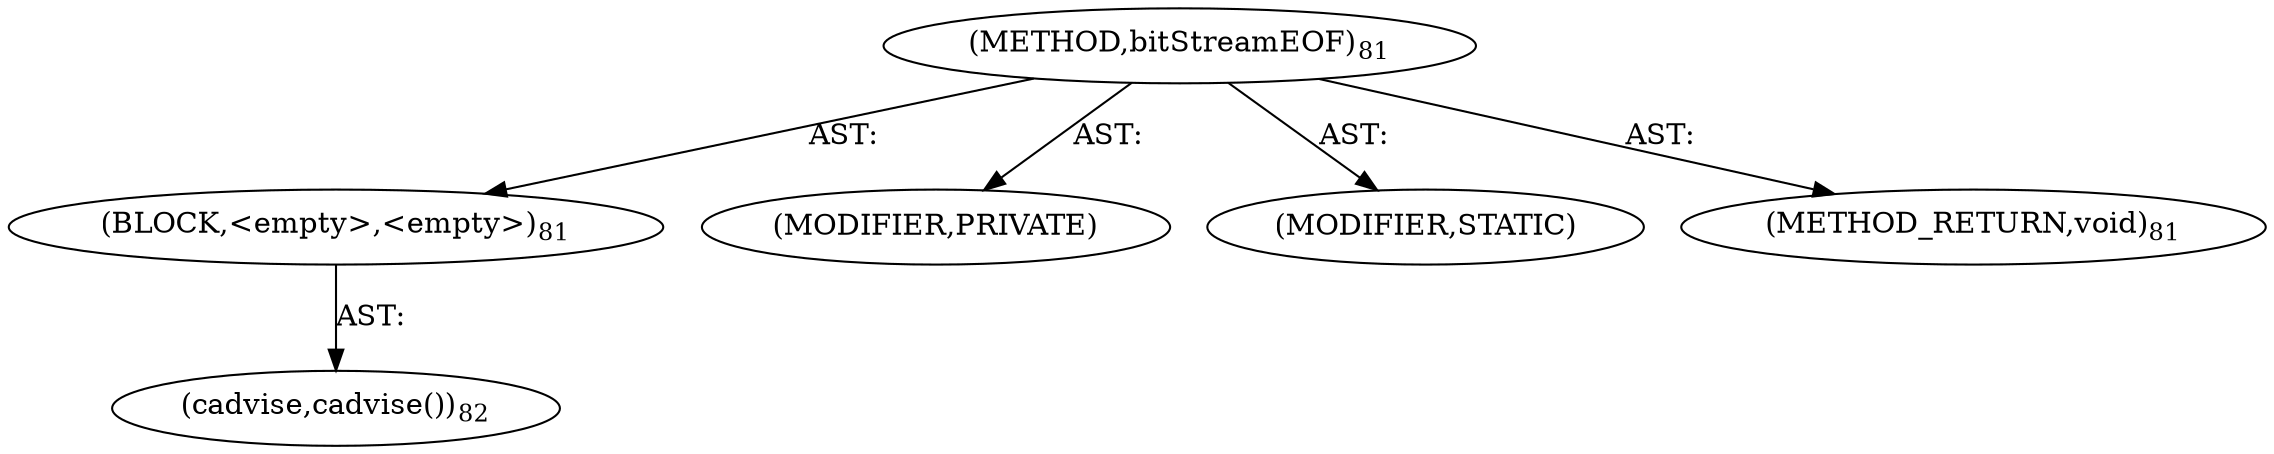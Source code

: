 digraph "bitStreamEOF" {  
"111669149698" [label = <(METHOD,bitStreamEOF)<SUB>81</SUB>> ]
"25769803778" [label = <(BLOCK,&lt;empty&gt;,&lt;empty&gt;)<SUB>81</SUB>> ]
"30064771075" [label = <(cadvise,cadvise())<SUB>82</SUB>> ]
"133143986180" [label = <(MODIFIER,PRIVATE)> ]
"133143986181" [label = <(MODIFIER,STATIC)> ]
"128849018882" [label = <(METHOD_RETURN,void)<SUB>81</SUB>> ]
  "111669149698" -> "25769803778"  [ label = "AST: "] 
  "111669149698" -> "133143986180"  [ label = "AST: "] 
  "111669149698" -> "133143986181"  [ label = "AST: "] 
  "111669149698" -> "128849018882"  [ label = "AST: "] 
  "25769803778" -> "30064771075"  [ label = "AST: "] 
}
